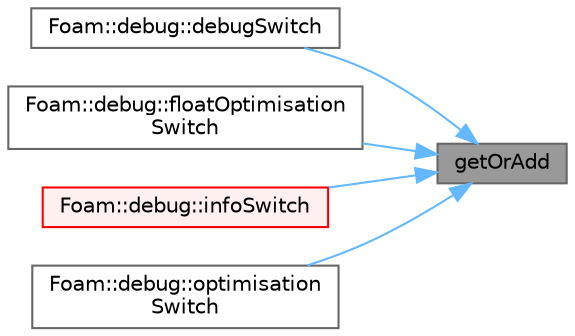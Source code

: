 digraph "getOrAdd"
{
 // LATEX_PDF_SIZE
  bgcolor="transparent";
  edge [fontname=Helvetica,fontsize=10,labelfontname=Helvetica,labelfontsize=10];
  node [fontname=Helvetica,fontsize=10,shape=box,height=0.2,width=0.4];
  rankdir="RL";
  Node1 [id="Node000001",label="getOrAdd",height=0.2,width=0.4,color="gray40", fillcolor="grey60", style="filled", fontcolor="black",tooltip=" "];
  Node1 -> Node2 [id="edge1_Node000001_Node000002",dir="back",color="steelblue1",style="solid",tooltip=" "];
  Node2 [id="Node000002",label="Foam::debug::debugSwitch",height=0.2,width=0.4,color="grey40", fillcolor="white", style="filled",URL="$namespaceFoam_1_1debug.html#a2c7f85af4e0fc5b26f93e6a5cccb83f2",tooltip=" "];
  Node1 -> Node3 [id="edge2_Node000001_Node000003",dir="back",color="steelblue1",style="solid",tooltip=" "];
  Node3 [id="Node000003",label="Foam::debug::floatOptimisation\lSwitch",height=0.2,width=0.4,color="grey40", fillcolor="white", style="filled",URL="$namespaceFoam_1_1debug.html#a459f24eae181eea9a136c26f1cb80910",tooltip=" "];
  Node1 -> Node4 [id="edge3_Node000001_Node000004",dir="back",color="steelblue1",style="solid",tooltip=" "];
  Node4 [id="Node000004",label="Foam::debug::infoSwitch",height=0.2,width=0.4,color="red", fillcolor="#FFF0F0", style="filled",URL="$namespaceFoam_1_1debug.html#a0ceb8fbd0e2f3471c6022b731809163a",tooltip=" "];
  Node1 -> Node8 [id="edge4_Node000001_Node000008",dir="back",color="steelblue1",style="solid",tooltip=" "];
  Node8 [id="Node000008",label="Foam::debug::optimisation\lSwitch",height=0.2,width=0.4,color="grey40", fillcolor="white", style="filled",URL="$namespaceFoam_1_1debug.html#acb9c7db2014f512ea4f449be8e408ae3",tooltip=" "];
}

